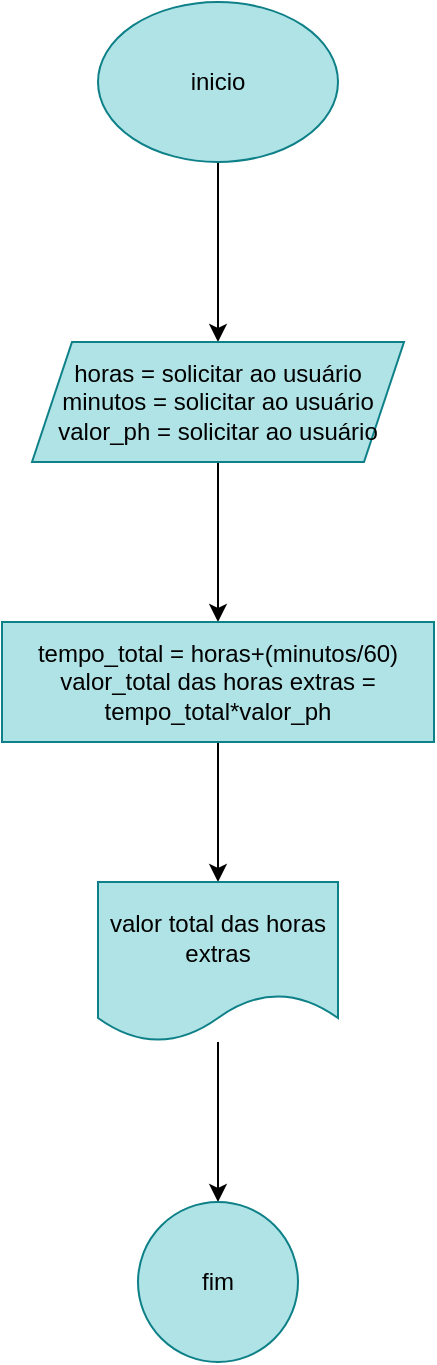 <mxfile version="26.1.1">
  <diagram name="Página-1" id="QRq060BV0bQhOsTeEKcm">
    <mxGraphModel dx="880" dy="460" grid="1" gridSize="10" guides="1" tooltips="1" connect="1" arrows="1" fold="1" page="1" pageScale="1" pageWidth="827" pageHeight="1169" math="0" shadow="0">
      <root>
        <mxCell id="0" />
        <mxCell id="1" parent="0" />
        <mxCell id="aWyOBRJXslXyDOz51FoL-3" value="" style="edgeStyle=orthogonalEdgeStyle;rounded=0;orthogonalLoop=1;jettySize=auto;html=1;" edge="1" parent="1" source="aWyOBRJXslXyDOz51FoL-1" target="aWyOBRJXslXyDOz51FoL-2">
          <mxGeometry relative="1" as="geometry" />
        </mxCell>
        <mxCell id="aWyOBRJXslXyDOz51FoL-1" value="inicio" style="ellipse;whiteSpace=wrap;html=1;fillColor=#b0e3e6;strokeColor=#0e8088;" vertex="1" parent="1">
          <mxGeometry x="354" y="10" width="120" height="80" as="geometry" />
        </mxCell>
        <mxCell id="aWyOBRJXslXyDOz51FoL-5" value="" style="edgeStyle=orthogonalEdgeStyle;rounded=0;orthogonalLoop=1;jettySize=auto;html=1;" edge="1" parent="1" source="aWyOBRJXslXyDOz51FoL-2" target="aWyOBRJXslXyDOz51FoL-4">
          <mxGeometry relative="1" as="geometry" />
        </mxCell>
        <mxCell id="aWyOBRJXslXyDOz51FoL-2" value="horas = solicitar ao usuário&lt;div&gt;minutos =&amp;nbsp;&lt;span style=&quot;background-color: transparent; color: light-dark(rgb(0, 0, 0), rgb(255, 255, 255));&quot;&gt;solicitar ao usuário&lt;/span&gt;&lt;/div&gt;&lt;div&gt;valor_ph =&amp;nbsp;&lt;span style=&quot;background-color: transparent; color: light-dark(rgb(0, 0, 0), rgb(255, 255, 255));&quot;&gt;solicitar ao usuário&lt;/span&gt;&lt;/div&gt;" style="shape=parallelogram;perimeter=parallelogramPerimeter;whiteSpace=wrap;html=1;fixedSize=1;fillColor=#b0e3e6;strokeColor=#0e8088;" vertex="1" parent="1">
          <mxGeometry x="321" y="180" width="186" height="60" as="geometry" />
        </mxCell>
        <mxCell id="aWyOBRJXslXyDOz51FoL-7" value="" style="edgeStyle=orthogonalEdgeStyle;rounded=0;orthogonalLoop=1;jettySize=auto;html=1;" edge="1" parent="1" source="aWyOBRJXslXyDOz51FoL-4" target="aWyOBRJXslXyDOz51FoL-6">
          <mxGeometry relative="1" as="geometry" />
        </mxCell>
        <mxCell id="aWyOBRJXslXyDOz51FoL-4" value="tempo_total = horas+(minutos/60)&lt;div&gt;valor_total das horas extras = tempo_total*valor_ph&lt;/div&gt;" style="whiteSpace=wrap;html=1;fillColor=#b0e3e6;strokeColor=#0e8088;" vertex="1" parent="1">
          <mxGeometry x="306" y="320" width="216" height="60" as="geometry" />
        </mxCell>
        <mxCell id="aWyOBRJXslXyDOz51FoL-9" value="" style="edgeStyle=orthogonalEdgeStyle;rounded=0;orthogonalLoop=1;jettySize=auto;html=1;" edge="1" parent="1" source="aWyOBRJXslXyDOz51FoL-6" target="aWyOBRJXslXyDOz51FoL-8">
          <mxGeometry relative="1" as="geometry" />
        </mxCell>
        <mxCell id="aWyOBRJXslXyDOz51FoL-6" value="valor total das horas extras" style="shape=document;whiteSpace=wrap;html=1;boundedLbl=1;fillColor=#b0e3e6;strokeColor=#0e8088;" vertex="1" parent="1">
          <mxGeometry x="354" y="450" width="120" height="80" as="geometry" />
        </mxCell>
        <mxCell id="aWyOBRJXslXyDOz51FoL-8" value="fim" style="ellipse;whiteSpace=wrap;html=1;fillColor=#b0e3e6;strokeColor=#0e8088;" vertex="1" parent="1">
          <mxGeometry x="374" y="610" width="80" height="80" as="geometry" />
        </mxCell>
      </root>
    </mxGraphModel>
  </diagram>
</mxfile>
